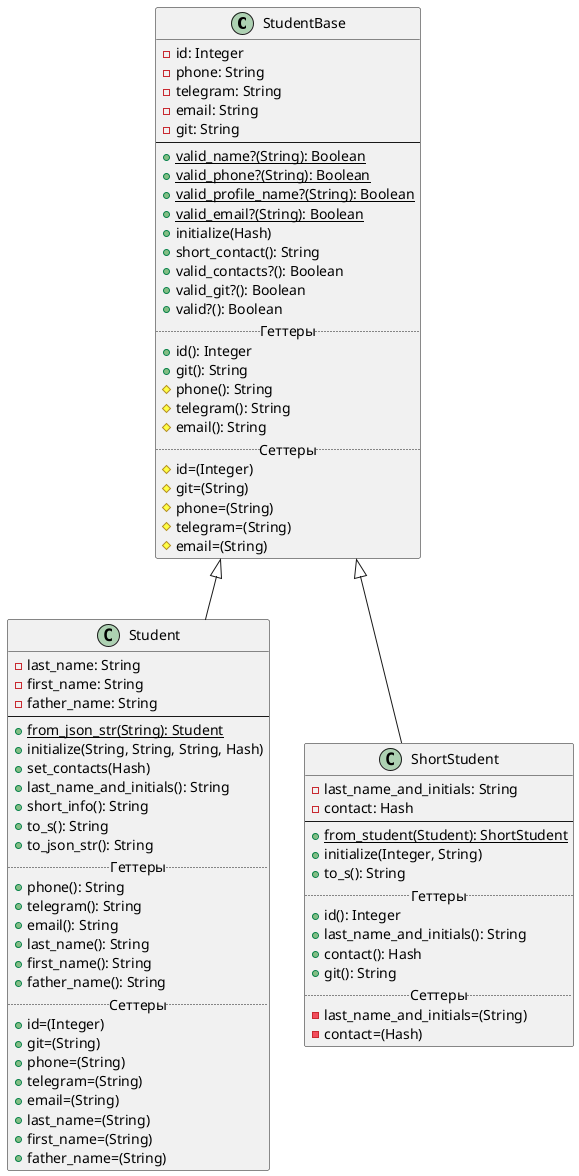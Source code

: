 @startuml
'https://plantuml.com/class-diagram

class StudentBase {
    -id: Integer
    -phone: String
    -telegram: String
    -email: String
    -git: String
    --
    +{static}valid_name?(String): Boolean
    +{static}valid_phone?(String): Boolean
    +{static}valid_profile_name?(String): Boolean
    +{static}valid_email?(String): Boolean
    +initialize(Hash)
    +short_contact(): String
    +valid_contacts?(): Boolean
    +valid_git?(): Boolean
    +valid?(): Boolean
    .. Геттеры ..
    +id(): Integer
    +git(): String
    #phone(): String
    #telegram(): String
    #email(): String
    .. Сеттеры ..
    #id=(Integer)
    #git=(String)
    #phone=(String)
    #telegram=(String)
    #email=(String)
}

class Student extends StudentBase {
    -last_name: String
    -first_name: String
    -father_name: String
    --
    +{static}from_json_str(String): Student
    +initialize(String, String, String, Hash)
    +set_contacts(Hash)
    +last_name_and_initials(): String
    +short_info(): String
    +to_s(): String
    +to_json_str(): String
    .. Геттеры ..
    +phone(): String
    +telegram(): String
    +email(): String
    +last_name(): String
    +first_name(): String
    +father_name(): String
    .. Сеттеры ..
    +id=(Integer)
    +git=(String)
    +phone=(String)
    +telegram=(String)
    +email=(String)
    +last_name=(String)
    +first_name=(String)
    +father_name=(String)
}

class ShortStudent extends StudentBase {
    -last_name_and_initials: String
    -contact: Hash
    --
    +{static}from_student(Student): ShortStudent
    +initialize(Integer, String)
    +to_s(): String
    .. Геттеры ..
    +id(): Integer
    +last_name_and_initials(): String
    +contact(): Hash
    +git(): String
    .. Сеттеры ..
    -last_name_and_initials=(String)
    -contact=(Hash)
}

@enduml